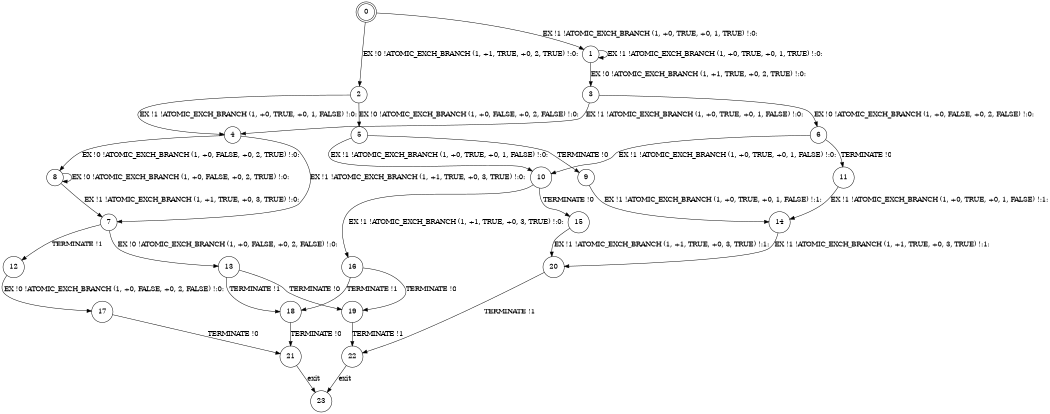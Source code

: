 digraph BCG {
size = "7, 10.5";
center = TRUE;
node [shape = circle];
0 [peripheries = 2];
0 -> 1 [label = "EX !1 !ATOMIC_EXCH_BRANCH (1, +0, TRUE, +0, 1, TRUE) !:0:"];
0 -> 2 [label = "EX !0 !ATOMIC_EXCH_BRANCH (1, +1, TRUE, +0, 2, TRUE) !:0:"];
1 -> 3 [label = "EX !0 !ATOMIC_EXCH_BRANCH (1, +1, TRUE, +0, 2, TRUE) !:0:"];
1 -> 1 [label = "EX !1 !ATOMIC_EXCH_BRANCH (1, +0, TRUE, +0, 1, TRUE) !:0:"];
2 -> 4 [label = "EX !1 !ATOMIC_EXCH_BRANCH (1, +0, TRUE, +0, 1, FALSE) !:0:"];
2 -> 5 [label = "EX !0 !ATOMIC_EXCH_BRANCH (1, +0, FALSE, +0, 2, FALSE) !:0:"];
3 -> 4 [label = "EX !1 !ATOMIC_EXCH_BRANCH (1, +0, TRUE, +0, 1, FALSE) !:0:"];
3 -> 6 [label = "EX !0 !ATOMIC_EXCH_BRANCH (1, +0, FALSE, +0, 2, FALSE) !:0:"];
4 -> 7 [label = "EX !1 !ATOMIC_EXCH_BRANCH (1, +1, TRUE, +0, 3, TRUE) !:0:"];
4 -> 8 [label = "EX !0 !ATOMIC_EXCH_BRANCH (1, +0, FALSE, +0, 2, TRUE) !:0:"];
5 -> 9 [label = "TERMINATE !0"];
5 -> 10 [label = "EX !1 !ATOMIC_EXCH_BRANCH (1, +0, TRUE, +0, 1, FALSE) !:0:"];
6 -> 11 [label = "TERMINATE !0"];
6 -> 10 [label = "EX !1 !ATOMIC_EXCH_BRANCH (1, +0, TRUE, +0, 1, FALSE) !:0:"];
7 -> 12 [label = "TERMINATE !1"];
7 -> 13 [label = "EX !0 !ATOMIC_EXCH_BRANCH (1, +0, FALSE, +0, 2, FALSE) !:0:"];
8 -> 7 [label = "EX !1 !ATOMIC_EXCH_BRANCH (1, +1, TRUE, +0, 3, TRUE) !:0:"];
8 -> 8 [label = "EX !0 !ATOMIC_EXCH_BRANCH (1, +0, FALSE, +0, 2, TRUE) !:0:"];
9 -> 14 [label = "EX !1 !ATOMIC_EXCH_BRANCH (1, +0, TRUE, +0, 1, FALSE) !:1:"];
10 -> 15 [label = "TERMINATE !0"];
10 -> 16 [label = "EX !1 !ATOMIC_EXCH_BRANCH (1, +1, TRUE, +0, 3, TRUE) !:0:"];
11 -> 14 [label = "EX !1 !ATOMIC_EXCH_BRANCH (1, +0, TRUE, +0, 1, FALSE) !:1:"];
12 -> 17 [label = "EX !0 !ATOMIC_EXCH_BRANCH (1, +0, FALSE, +0, 2, FALSE) !:0:"];
13 -> 18 [label = "TERMINATE !1"];
13 -> 19 [label = "TERMINATE !0"];
14 -> 20 [label = "EX !1 !ATOMIC_EXCH_BRANCH (1, +1, TRUE, +0, 3, TRUE) !:1:"];
15 -> 20 [label = "EX !1 !ATOMIC_EXCH_BRANCH (1, +1, TRUE, +0, 3, TRUE) !:1:"];
16 -> 18 [label = "TERMINATE !1"];
16 -> 19 [label = "TERMINATE !0"];
17 -> 21 [label = "TERMINATE !0"];
18 -> 21 [label = "TERMINATE !0"];
19 -> 22 [label = "TERMINATE !1"];
20 -> 22 [label = "TERMINATE !1"];
21 -> 23 [label = "exit"];
22 -> 23 [label = "exit"];
}
